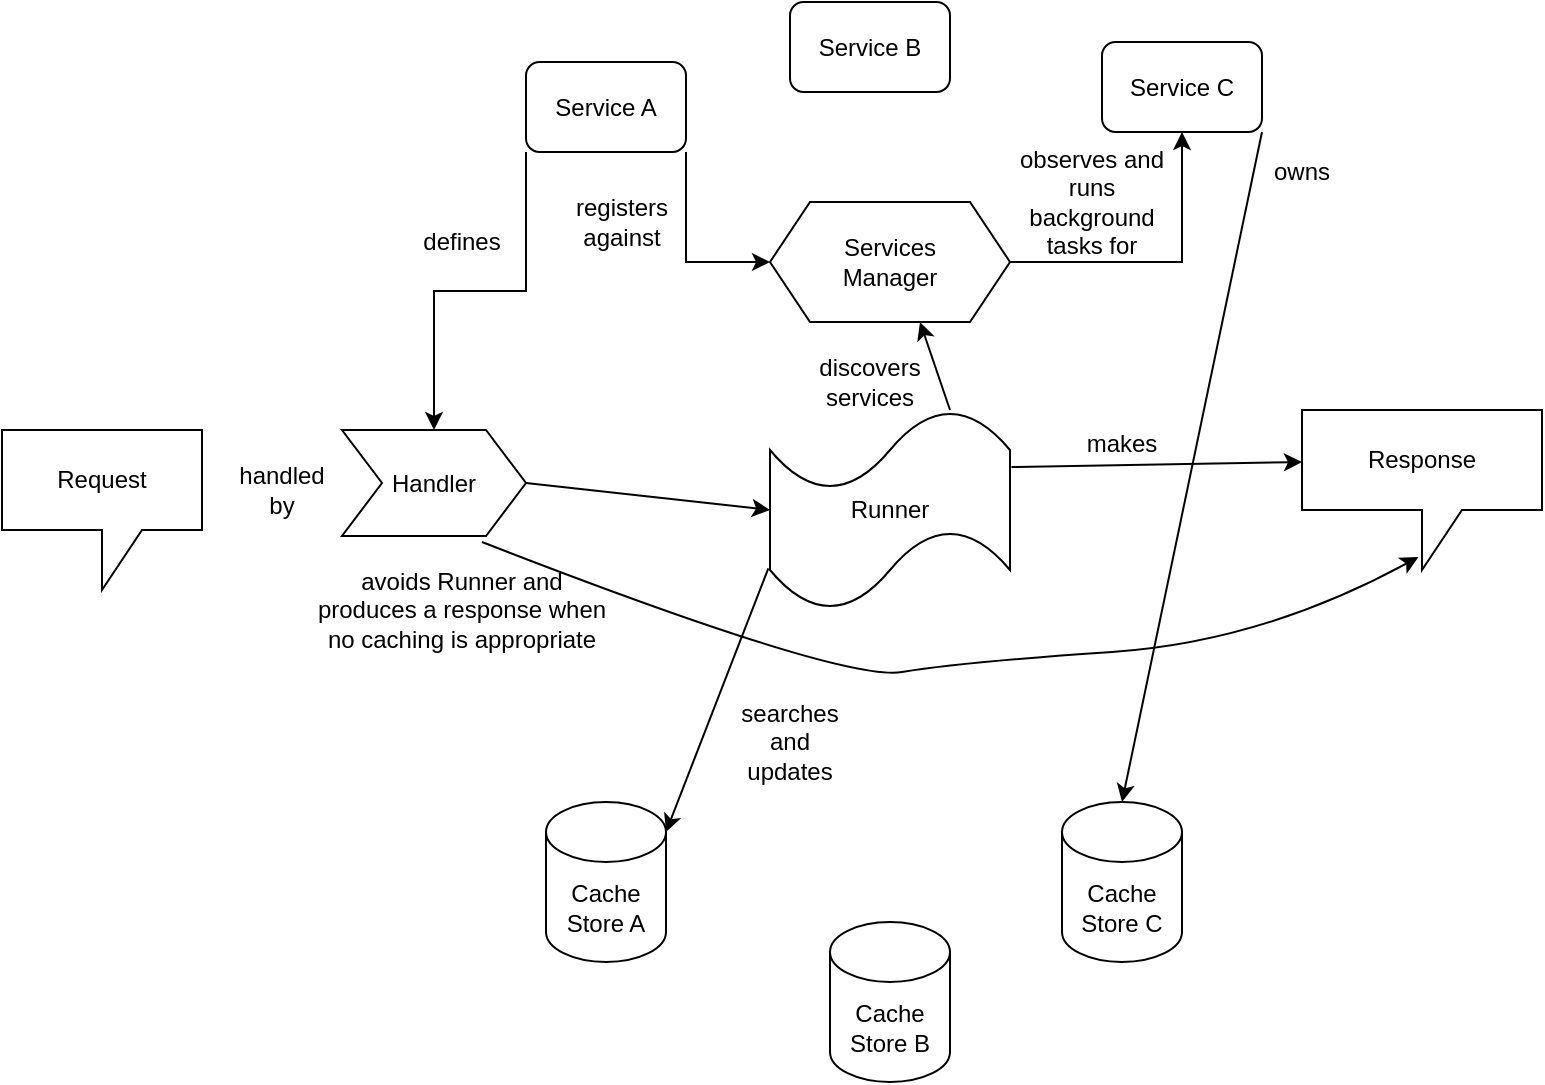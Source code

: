 <mxfile>
    <diagram id="y3rP_PKY8iiO1qsg4WMU" name="Page-1">
        <mxGraphModel dx="828" dy="556" grid="1" gridSize="10" guides="1" tooltips="1" connect="1" arrows="1" fold="1" page="1" pageScale="1" pageWidth="827" pageHeight="1169" math="0" shadow="0">
            <root>
                <mxCell id="0"/>
                <mxCell id="1" parent="0"/>
                <mxCell id="48" style="edgeStyle=orthogonalEdgeStyle;rounded=0;orthogonalLoop=1;jettySize=auto;html=1;exitX=1;exitY=0.5;exitDx=0;exitDy=0;" edge="1" parent="1" source="2" target="9">
                    <mxGeometry relative="1" as="geometry"/>
                </mxCell>
                <mxCell id="2" value="Services&lt;br&gt;Manager" style="shape=hexagon;perimeter=hexagonPerimeter2;whiteSpace=wrap;html=1;fixedSize=1;" vertex="1" parent="1">
                    <mxGeometry x="414" y="130" width="120" height="60" as="geometry"/>
                </mxCell>
                <mxCell id="16" style="edgeStyle=orthogonalEdgeStyle;rounded=0;orthogonalLoop=1;jettySize=auto;html=1;exitX=0;exitY=1;exitDx=0;exitDy=0;entryX=0.5;entryY=0;entryDx=0;entryDy=0;" edge="1" parent="1" source="3" target="12">
                    <mxGeometry relative="1" as="geometry"/>
                </mxCell>
                <mxCell id="41" style="edgeStyle=orthogonalEdgeStyle;rounded=0;orthogonalLoop=1;jettySize=auto;html=1;exitX=1;exitY=1;exitDx=0;exitDy=0;entryX=0;entryY=0.5;entryDx=0;entryDy=0;" edge="1" parent="1" source="3" target="2">
                    <mxGeometry relative="1" as="geometry">
                        <mxPoint x="373" y="105" as="sourcePoint"/>
                        <mxPoint x="405" y="160" as="targetPoint"/>
                    </mxGeometry>
                </mxCell>
                <mxCell id="3" value="Service A" style="rounded=1;whiteSpace=wrap;html=1;" vertex="1" parent="1">
                    <mxGeometry x="292" y="60" width="80" height="45" as="geometry"/>
                </mxCell>
                <mxCell id="4" value="Cache Store A" style="shape=cylinder3;whiteSpace=wrap;html=1;boundedLbl=1;backgroundOutline=1;size=15;" vertex="1" parent="1">
                    <mxGeometry x="302" y="430" width="60" height="80" as="geometry"/>
                </mxCell>
                <mxCell id="6" value="Response" style="shape=callout;whiteSpace=wrap;html=1;perimeter=calloutPerimeter;" vertex="1" parent="1">
                    <mxGeometry x="680" y="234" width="120" height="80" as="geometry"/>
                </mxCell>
                <mxCell id="7" value="Request" style="shape=callout;whiteSpace=wrap;html=1;perimeter=calloutPerimeter;" vertex="1" parent="1">
                    <mxGeometry x="30" y="244" width="100" height="80" as="geometry"/>
                </mxCell>
                <mxCell id="8" value="Service B" style="rounded=1;whiteSpace=wrap;html=1;" vertex="1" parent="1">
                    <mxGeometry x="424" y="30" width="80" height="45" as="geometry"/>
                </mxCell>
                <mxCell id="9" value="Service C" style="rounded=1;whiteSpace=wrap;html=1;" vertex="1" parent="1">
                    <mxGeometry x="580" y="50" width="80" height="45" as="geometry"/>
                </mxCell>
                <mxCell id="10" value="Cache Store B" style="shape=cylinder3;whiteSpace=wrap;html=1;boundedLbl=1;backgroundOutline=1;size=15;" vertex="1" parent="1">
                    <mxGeometry x="444" y="490" width="60" height="80" as="geometry"/>
                </mxCell>
                <mxCell id="11" value="Cache Store C" style="shape=cylinder3;whiteSpace=wrap;html=1;boundedLbl=1;backgroundOutline=1;size=15;" vertex="1" parent="1">
                    <mxGeometry x="560" y="430" width="60" height="80" as="geometry"/>
                </mxCell>
                <mxCell id="12" value="Handler" style="shape=step;perimeter=stepPerimeter;whiteSpace=wrap;html=1;fixedSize=1;" vertex="1" parent="1">
                    <mxGeometry x="200" y="244" width="92" height="53" as="geometry"/>
                </mxCell>
                <mxCell id="17" value="defines" style="text;html=1;strokeColor=none;fillColor=none;align=center;verticalAlign=middle;whiteSpace=wrap;rounded=0;" vertex="1" parent="1">
                    <mxGeometry x="240" y="140" width="40" height="20" as="geometry"/>
                </mxCell>
                <mxCell id="22" value="handled by" style="text;html=1;strokeColor=none;fillColor=none;align=center;verticalAlign=middle;whiteSpace=wrap;rounded=0;" vertex="1" parent="1">
                    <mxGeometry x="150" y="264" width="40" height="20" as="geometry"/>
                </mxCell>
                <mxCell id="27" value="" style="curved=1;endArrow=classic;html=1;entryX=0.485;entryY=0.919;entryDx=0;entryDy=0;entryPerimeter=0;" edge="1" parent="1" target="6">
                    <mxGeometry width="50" height="50" relative="1" as="geometry">
                        <mxPoint x="270" y="300" as="sourcePoint"/>
                        <mxPoint x="430" y="310" as="targetPoint"/>
                        <Array as="points">
                            <mxPoint x="450" y="370"/>
                            <mxPoint x="510" y="360"/>
                            <mxPoint x="660" y="350"/>
                        </Array>
                    </mxGeometry>
                </mxCell>
                <mxCell id="28" value="avoids Runner and produces a response when no caching is appropriate" style="text;html=1;strokeColor=none;fillColor=none;align=center;verticalAlign=middle;whiteSpace=wrap;rounded=0;" vertex="1" parent="1">
                    <mxGeometry x="183" y="324" width="154" height="20" as="geometry"/>
                </mxCell>
                <mxCell id="29" value="" style="endArrow=classic;html=1;exitX=1;exitY=0.5;exitDx=0;exitDy=0;entryX=0;entryY=0.5;entryDx=0;entryDy=0;entryPerimeter=0;" edge="1" parent="1" source="12" target="30">
                    <mxGeometry width="50" height="50" relative="1" as="geometry">
                        <mxPoint x="380" y="320" as="sourcePoint"/>
                        <mxPoint x="390" y="270" as="targetPoint"/>
                    </mxGeometry>
                </mxCell>
                <mxCell id="30" value="Runner" style="shape=tape;whiteSpace=wrap;html=1;" vertex="1" parent="1">
                    <mxGeometry x="414" y="234" width="120" height="100" as="geometry"/>
                </mxCell>
                <mxCell id="35" value="" style="endArrow=classic;html=1;exitX=0.75;exitY=0;exitDx=0;exitDy=0;exitPerimeter=0;entryX=0.625;entryY=1;entryDx=0;entryDy=0;" edge="1" parent="1" source="30" target="2">
                    <mxGeometry width="50" height="50" relative="1" as="geometry">
                        <mxPoint x="380" y="310" as="sourcePoint"/>
                        <mxPoint x="430" y="260" as="targetPoint"/>
                    </mxGeometry>
                </mxCell>
                <mxCell id="36" value="discovers services" style="text;html=1;strokeColor=none;fillColor=none;align=center;verticalAlign=middle;whiteSpace=wrap;rounded=0;" vertex="1" parent="1">
                    <mxGeometry x="444" y="210" width="40" height="20" as="geometry"/>
                </mxCell>
                <mxCell id="39" value="" style="endArrow=classic;html=1;exitX=-0.007;exitY=0.792;exitDx=0;exitDy=0;exitPerimeter=0;entryX=1;entryY=0;entryDx=0;entryDy=15;entryPerimeter=0;" edge="1" parent="1" source="30" target="4">
                    <mxGeometry width="50" height="50" relative="1" as="geometry">
                        <mxPoint x="380" y="300" as="sourcePoint"/>
                        <mxPoint x="430" y="250" as="targetPoint"/>
                    </mxGeometry>
                </mxCell>
                <mxCell id="42" value="registers against&lt;br&gt;" style="text;html=1;strokeColor=none;fillColor=none;align=center;verticalAlign=middle;whiteSpace=wrap;rounded=0;" vertex="1" parent="1">
                    <mxGeometry x="320" y="130" width="40" height="20" as="geometry"/>
                </mxCell>
                <mxCell id="43" value="searches and updates" style="text;html=1;strokeColor=none;fillColor=none;align=center;verticalAlign=middle;whiteSpace=wrap;rounded=0;" vertex="1" parent="1">
                    <mxGeometry x="404" y="390" width="40" height="20" as="geometry"/>
                </mxCell>
                <mxCell id="44" value="" style="endArrow=classic;html=1;exitX=1.006;exitY=0.285;exitDx=0;exitDy=0;exitPerimeter=0;" edge="1" parent="1" source="30" target="6">
                    <mxGeometry width="50" height="50" relative="1" as="geometry">
                        <mxPoint x="540" y="330" as="sourcePoint"/>
                        <mxPoint x="530" y="310" as="targetPoint"/>
                    </mxGeometry>
                </mxCell>
                <mxCell id="46" value="makes" style="text;html=1;strokeColor=none;fillColor=none;align=center;verticalAlign=middle;whiteSpace=wrap;rounded=0;" vertex="1" parent="1">
                    <mxGeometry x="570" y="241" width="40" height="20" as="geometry"/>
                </mxCell>
                <mxCell id="49" value="observes and &lt;br&gt;runs background tasks for" style="text;html=1;strokeColor=none;fillColor=none;align=center;verticalAlign=middle;whiteSpace=wrap;rounded=0;" vertex="1" parent="1">
                    <mxGeometry x="530" y="120" width="90" height="20" as="geometry"/>
                </mxCell>
                <mxCell id="57" value="owns" style="text;html=1;strokeColor=none;fillColor=none;align=center;verticalAlign=middle;whiteSpace=wrap;rounded=0;" vertex="1" parent="1">
                    <mxGeometry x="660" y="105" width="40" height="20" as="geometry"/>
                </mxCell>
                <mxCell id="58" value="" style="endArrow=classic;html=1;exitX=1;exitY=1;exitDx=0;exitDy=0;entryX=0.5;entryY=0;entryDx=0;entryDy=0;entryPerimeter=0;" edge="1" parent="1" source="9" target="11">
                    <mxGeometry width="50" height="50" relative="1" as="geometry">
                        <mxPoint x="660" y="220" as="sourcePoint"/>
                        <mxPoint x="710" y="170" as="targetPoint"/>
                    </mxGeometry>
                </mxCell>
            </root>
        </mxGraphModel>
    </diagram>
</mxfile>